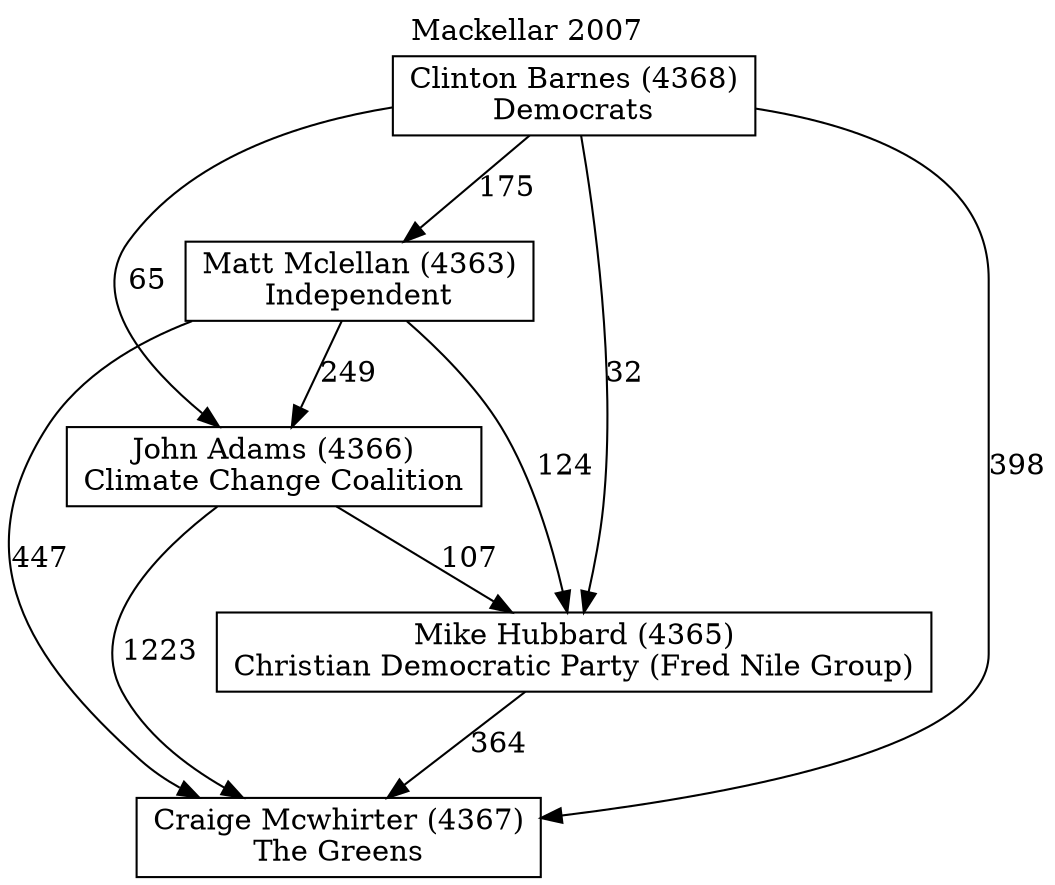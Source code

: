// House preference flow
digraph "Craige Mcwhirter (4367)_Mackellar_2007" {
	graph [label="Mackellar 2007" labelloc=t mclimit=10]
	node [shape=box]
	"Craige Mcwhirter (4367)" [label="Craige Mcwhirter (4367)
The Greens"]
	"Mike Hubbard (4365)" [label="Mike Hubbard (4365)
Christian Democratic Party (Fred Nile Group)"]
	"John Adams (4366)" [label="John Adams (4366)
Climate Change Coalition"]
	"Matt Mclellan (4363)" [label="Matt Mclellan (4363)
Independent"]
	"Clinton Barnes (4368)" [label="Clinton Barnes (4368)
Democrats"]
	"Craige Mcwhirter (4367)" [label="Craige Mcwhirter (4367)
The Greens"]
	"John Adams (4366)" [label="John Adams (4366)
Climate Change Coalition"]
	"Matt Mclellan (4363)" [label="Matt Mclellan (4363)
Independent"]
	"Clinton Barnes (4368)" [label="Clinton Barnes (4368)
Democrats"]
	"Craige Mcwhirter (4367)" [label="Craige Mcwhirter (4367)
The Greens"]
	"Matt Mclellan (4363)" [label="Matt Mclellan (4363)
Independent"]
	"Clinton Barnes (4368)" [label="Clinton Barnes (4368)
Democrats"]
	"Craige Mcwhirter (4367)" [label="Craige Mcwhirter (4367)
The Greens"]
	"Clinton Barnes (4368)" [label="Clinton Barnes (4368)
Democrats"]
	"Clinton Barnes (4368)" [label="Clinton Barnes (4368)
Democrats"]
	"Matt Mclellan (4363)" [label="Matt Mclellan (4363)
Independent"]
	"Clinton Barnes (4368)" [label="Clinton Barnes (4368)
Democrats"]
	"Clinton Barnes (4368)" [label="Clinton Barnes (4368)
Democrats"]
	"John Adams (4366)" [label="John Adams (4366)
Climate Change Coalition"]
	"Matt Mclellan (4363)" [label="Matt Mclellan (4363)
Independent"]
	"Clinton Barnes (4368)" [label="Clinton Barnes (4368)
Democrats"]
	"John Adams (4366)" [label="John Adams (4366)
Climate Change Coalition"]
	"Clinton Barnes (4368)" [label="Clinton Barnes (4368)
Democrats"]
	"Clinton Barnes (4368)" [label="Clinton Barnes (4368)
Democrats"]
	"Matt Mclellan (4363)" [label="Matt Mclellan (4363)
Independent"]
	"Clinton Barnes (4368)" [label="Clinton Barnes (4368)
Democrats"]
	"Clinton Barnes (4368)" [label="Clinton Barnes (4368)
Democrats"]
	"Mike Hubbard (4365)" [label="Mike Hubbard (4365)
Christian Democratic Party (Fred Nile Group)"]
	"John Adams (4366)" [label="John Adams (4366)
Climate Change Coalition"]
	"Matt Mclellan (4363)" [label="Matt Mclellan (4363)
Independent"]
	"Clinton Barnes (4368)" [label="Clinton Barnes (4368)
Democrats"]
	"Mike Hubbard (4365)" [label="Mike Hubbard (4365)
Christian Democratic Party (Fred Nile Group)"]
	"Matt Mclellan (4363)" [label="Matt Mclellan (4363)
Independent"]
	"Clinton Barnes (4368)" [label="Clinton Barnes (4368)
Democrats"]
	"Mike Hubbard (4365)" [label="Mike Hubbard (4365)
Christian Democratic Party (Fred Nile Group)"]
	"Clinton Barnes (4368)" [label="Clinton Barnes (4368)
Democrats"]
	"Clinton Barnes (4368)" [label="Clinton Barnes (4368)
Democrats"]
	"Matt Mclellan (4363)" [label="Matt Mclellan (4363)
Independent"]
	"Clinton Barnes (4368)" [label="Clinton Barnes (4368)
Democrats"]
	"Clinton Barnes (4368)" [label="Clinton Barnes (4368)
Democrats"]
	"John Adams (4366)" [label="John Adams (4366)
Climate Change Coalition"]
	"Matt Mclellan (4363)" [label="Matt Mclellan (4363)
Independent"]
	"Clinton Barnes (4368)" [label="Clinton Barnes (4368)
Democrats"]
	"John Adams (4366)" [label="John Adams (4366)
Climate Change Coalition"]
	"Clinton Barnes (4368)" [label="Clinton Barnes (4368)
Democrats"]
	"Clinton Barnes (4368)" [label="Clinton Barnes (4368)
Democrats"]
	"Matt Mclellan (4363)" [label="Matt Mclellan (4363)
Independent"]
	"Clinton Barnes (4368)" [label="Clinton Barnes (4368)
Democrats"]
	"Clinton Barnes (4368)" [label="Clinton Barnes (4368)
Democrats"]
	"Mike Hubbard (4365)" -> "Craige Mcwhirter (4367)" [label=364]
	"John Adams (4366)" -> "Mike Hubbard (4365)" [label=107]
	"Matt Mclellan (4363)" -> "John Adams (4366)" [label=249]
	"Clinton Barnes (4368)" -> "Matt Mclellan (4363)" [label=175]
	"John Adams (4366)" -> "Craige Mcwhirter (4367)" [label=1223]
	"Matt Mclellan (4363)" -> "Craige Mcwhirter (4367)" [label=447]
	"Clinton Barnes (4368)" -> "Craige Mcwhirter (4367)" [label=398]
	"Clinton Barnes (4368)" -> "John Adams (4366)" [label=65]
	"Matt Mclellan (4363)" -> "Mike Hubbard (4365)" [label=124]
	"Clinton Barnes (4368)" -> "Mike Hubbard (4365)" [label=32]
}
